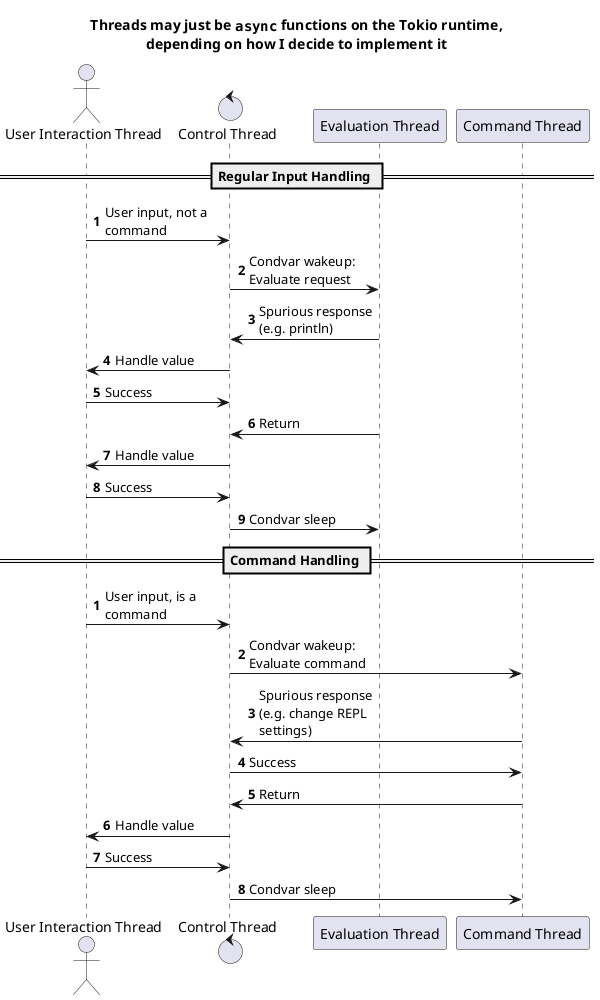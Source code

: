 @startuml repl
skinparam maxMessageSize 125

actor       Usr as "User Interaction Thread"
control     Ctl as "Control Thread"
participant Evl as "Evaluation Thread"
participant Cmd as "Command Thread"

title 
  Threads may just be ""async"" functions on the Tokio runtime,
  depending on how I decide to implement it
end title


== Regular Input Handling ==

autonumber
' User input, non-command
Usr -> Ctl : User input, not a command
Ctl -> Evl : Condvar wakeup: Evaluate request

Evl -> Ctl : Spurious response (e.g. println)
Ctl -> Usr : Handle value
Usr -> Ctl : Success

Evl -> Ctl : Return
Ctl -> Usr : Handle value
Usr -> Ctl : Success
Ctl -> Evl : Condvar sleep

== Command Handling ==

autonumber
' User input, command
Usr -> Ctl : User input, is a command
Ctl -> Cmd : Condvar wakeup: Evaluate command

Cmd -> Ctl : Spurious response (e.g. change REPL settings)
Ctl -> Cmd : Success

Cmd -> Ctl : Return
Ctl -> Usr : Handle value
Usr -> Ctl : Success
Ctl -> Cmd : Condvar sleep

@enduml